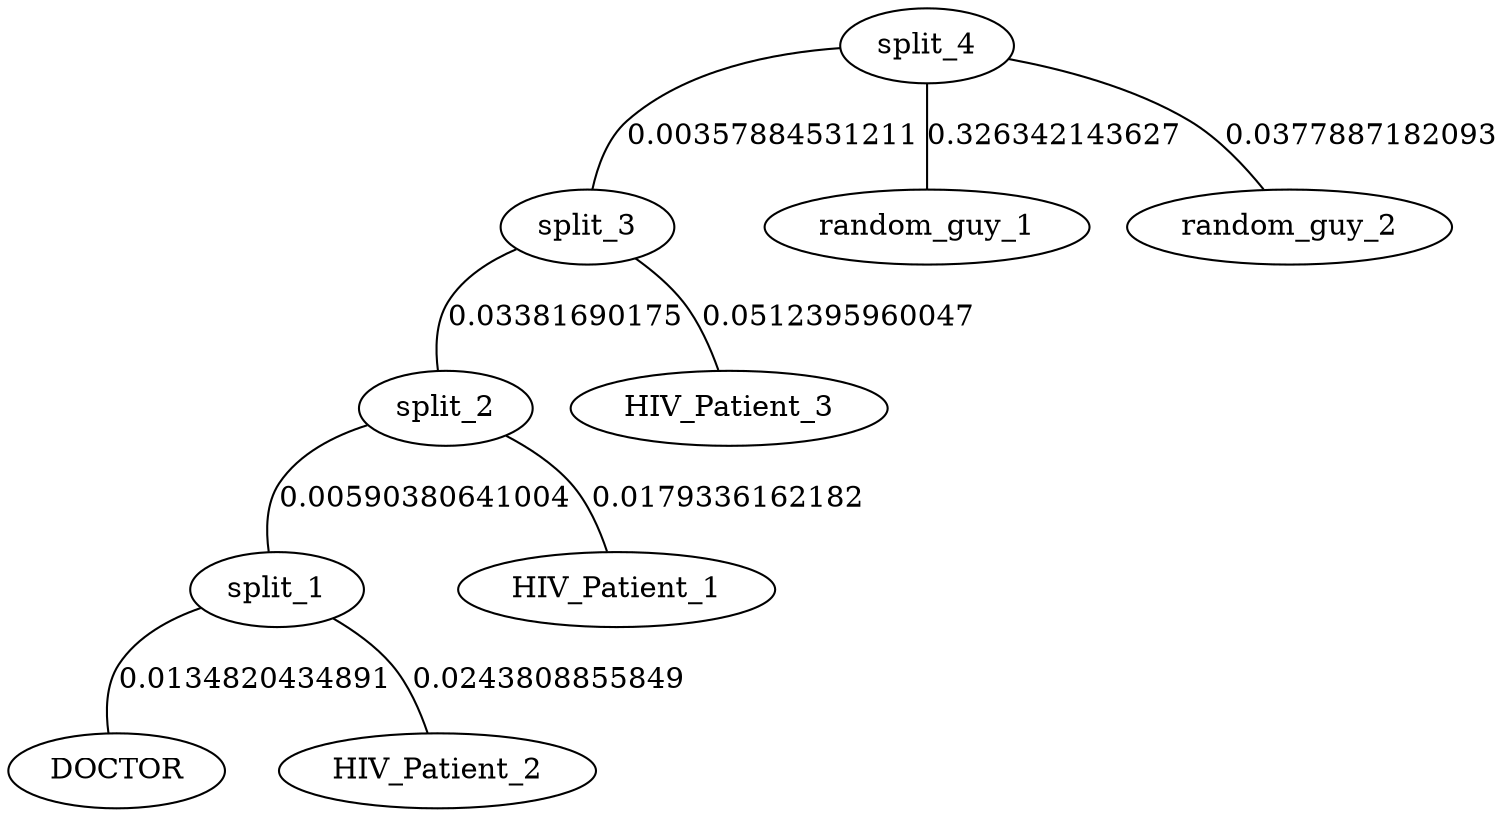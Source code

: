 graph G {
	split_1 -- DOCTOR[ label = 0.0134820434891];
	split_1 -- HIV_Patient_2[ label = 0.0243808855849];
	split_2 -- split_1[ label = 0.00590380641004];
	split_2 -- HIV_Patient_1[ label = 0.0179336162182];
	split_3 -- split_2[ label = 0.03381690175];
	split_3 -- HIV_Patient_3[ label = 0.0512395960047];
	split_4 -- split_3[ label = 0.00357884531211];
	split_4 -- random_guy_1[ label = 0.326342143627];
	split_4 -- random_guy_2[ label = 0.0377887182093];
}